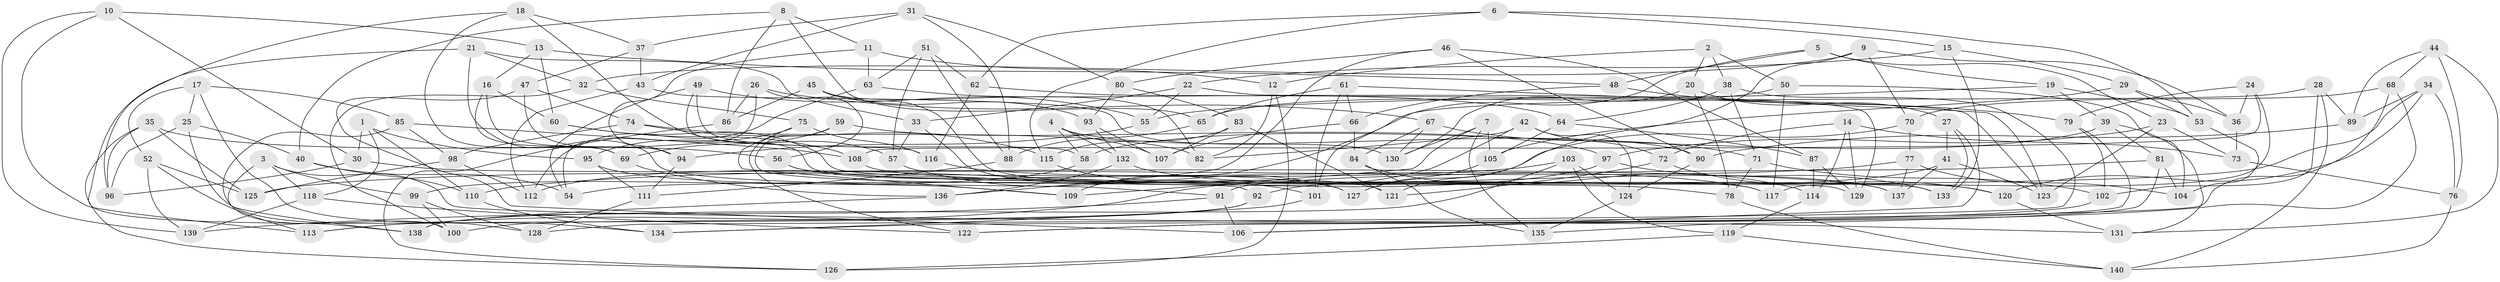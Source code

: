 // coarse degree distribution, {6: 0.611764705882353, 4: 0.3411764705882353, 5: 0.03529411764705882, 3: 0.011764705882352941}
// Generated by graph-tools (version 1.1) at 2025/52/02/27/25 19:52:29]
// undirected, 140 vertices, 280 edges
graph export_dot {
graph [start="1"]
  node [color=gray90,style=filled];
  1;
  2;
  3;
  4;
  5;
  6;
  7;
  8;
  9;
  10;
  11;
  12;
  13;
  14;
  15;
  16;
  17;
  18;
  19;
  20;
  21;
  22;
  23;
  24;
  25;
  26;
  27;
  28;
  29;
  30;
  31;
  32;
  33;
  34;
  35;
  36;
  37;
  38;
  39;
  40;
  41;
  42;
  43;
  44;
  45;
  46;
  47;
  48;
  49;
  50;
  51;
  52;
  53;
  54;
  55;
  56;
  57;
  58;
  59;
  60;
  61;
  62;
  63;
  64;
  65;
  66;
  67;
  68;
  69;
  70;
  71;
  72;
  73;
  74;
  75;
  76;
  77;
  78;
  79;
  80;
  81;
  82;
  83;
  84;
  85;
  86;
  87;
  88;
  89;
  90;
  91;
  92;
  93;
  94;
  95;
  96;
  97;
  98;
  99;
  100;
  101;
  102;
  103;
  104;
  105;
  106;
  107;
  108;
  109;
  110;
  111;
  112;
  113;
  114;
  115;
  116;
  117;
  118;
  119;
  120;
  121;
  122;
  123;
  124;
  125;
  126;
  127;
  128;
  129;
  130;
  131;
  132;
  133;
  134;
  135;
  136;
  137;
  138;
  139;
  140;
  1 -- 95;
  1 -- 30;
  1 -- 110;
  1 -- 118;
  2 -- 12;
  2 -- 38;
  2 -- 20;
  2 -- 50;
  3 -- 138;
  3 -- 131;
  3 -- 118;
  3 -- 99;
  4 -- 58;
  4 -- 107;
  4 -- 132;
  4 -- 90;
  5 -- 19;
  5 -- 48;
  5 -- 101;
  5 -- 23;
  6 -- 53;
  6 -- 62;
  6 -- 115;
  6 -- 15;
  7 -- 135;
  7 -- 105;
  7 -- 109;
  7 -- 130;
  8 -- 40;
  8 -- 86;
  8 -- 11;
  8 -- 65;
  9 -- 36;
  9 -- 121;
  9 -- 32;
  9 -- 70;
  10 -- 30;
  10 -- 13;
  10 -- 139;
  10 -- 113;
  11 -- 63;
  11 -- 94;
  11 -- 12;
  12 -- 82;
  12 -- 126;
  13 -- 60;
  13 -- 16;
  13 -- 48;
  14 -- 114;
  14 -- 72;
  14 -- 73;
  14 -- 129;
  15 -- 22;
  15 -- 133;
  15 -- 29;
  16 -- 94;
  16 -- 69;
  16 -- 60;
  17 -- 85;
  17 -- 25;
  17 -- 134;
  17 -- 52;
  18 -- 69;
  18 -- 57;
  18 -- 37;
  18 -- 96;
  19 -- 53;
  19 -- 39;
  19 -- 55;
  20 -- 78;
  20 -- 27;
  20 -- 130;
  21 -- 91;
  21 -- 33;
  21 -- 138;
  21 -- 32;
  22 -- 33;
  22 -- 129;
  22 -- 55;
  23 -- 97;
  23 -- 123;
  23 -- 73;
  24 -- 108;
  24 -- 79;
  24 -- 36;
  24 -- 117;
  25 -- 128;
  25 -- 96;
  25 -- 40;
  26 -- 56;
  26 -- 54;
  26 -- 67;
  26 -- 86;
  27 -- 106;
  27 -- 133;
  27 -- 41;
  28 -- 140;
  28 -- 109;
  28 -- 102;
  28 -- 89;
  29 -- 105;
  29 -- 53;
  29 -- 36;
  30 -- 96;
  30 -- 137;
  31 -- 88;
  31 -- 43;
  31 -- 80;
  31 -- 37;
  32 -- 75;
  32 -- 100;
  33 -- 121;
  33 -- 57;
  34 -- 89;
  34 -- 54;
  34 -- 76;
  34 -- 120;
  35 -- 126;
  35 -- 56;
  35 -- 96;
  35 -- 125;
  36 -- 73;
  37 -- 47;
  37 -- 43;
  38 -- 128;
  38 -- 71;
  38 -- 64;
  39 -- 58;
  39 -- 131;
  39 -- 81;
  40 -- 54;
  40 -- 110;
  41 -- 92;
  41 -- 123;
  41 -- 137;
  42 -- 82;
  42 -- 113;
  42 -- 124;
  42 -- 72;
  43 -- 130;
  43 -- 112;
  44 -- 76;
  44 -- 89;
  44 -- 68;
  44 -- 131;
  45 -- 86;
  45 -- 82;
  45 -- 93;
  45 -- 117;
  46 -- 90;
  46 -- 136;
  46 -- 80;
  46 -- 87;
  47 -- 74;
  47 -- 129;
  47 -- 106;
  48 -- 66;
  48 -- 79;
  49 -- 116;
  49 -- 58;
  49 -- 55;
  49 -- 54;
  50 -- 65;
  50 -- 117;
  50 -- 104;
  51 -- 57;
  51 -- 63;
  51 -- 62;
  51 -- 88;
  52 -- 139;
  52 -- 125;
  52 -- 113;
  53 -- 104;
  55 -- 94;
  56 -- 78;
  56 -- 127;
  57 -- 101;
  58 -- 99;
  59 -- 97;
  59 -- 92;
  59 -- 69;
  59 -- 122;
  60 -- 108;
  60 -- 133;
  61 -- 123;
  61 -- 66;
  61 -- 65;
  61 -- 101;
  62 -- 123;
  62 -- 116;
  63 -- 112;
  63 -- 64;
  64 -- 105;
  64 -- 87;
  65 -- 88;
  66 -- 107;
  66 -- 84;
  67 -- 84;
  67 -- 71;
  67 -- 130;
  68 -- 106;
  68 -- 70;
  68 -- 134;
  69 -- 136;
  70 -- 77;
  70 -- 127;
  71 -- 102;
  71 -- 78;
  72 -- 120;
  72 -- 121;
  73 -- 76;
  74 -- 115;
  74 -- 98;
  74 -- 82;
  75 -- 116;
  75 -- 95;
  75 -- 109;
  76 -- 140;
  77 -- 104;
  77 -- 137;
  77 -- 110;
  78 -- 140;
  79 -- 122;
  79 -- 102;
  80 -- 93;
  80 -- 83;
  81 -- 104;
  81 -- 91;
  81 -- 135;
  83 -- 121;
  83 -- 115;
  83 -- 107;
  84 -- 135;
  84 -- 114;
  85 -- 100;
  85 -- 98;
  85 -- 108;
  86 -- 126;
  87 -- 114;
  87 -- 129;
  88 -- 111;
  89 -- 90;
  90 -- 124;
  91 -- 139;
  91 -- 106;
  92 -- 113;
  92 -- 100;
  93 -- 107;
  93 -- 132;
  94 -- 111;
  95 -- 109;
  95 -- 111;
  97 -- 112;
  97 -- 133;
  98 -- 112;
  98 -- 125;
  99 -- 100;
  99 -- 128;
  101 -- 134;
  102 -- 122;
  103 -- 138;
  103 -- 119;
  103 -- 124;
  103 -- 125;
  105 -- 127;
  108 -- 120;
  110 -- 134;
  111 -- 128;
  114 -- 119;
  115 -- 127;
  116 -- 117;
  118 -- 122;
  118 -- 139;
  119 -- 140;
  119 -- 126;
  120 -- 131;
  124 -- 135;
  132 -- 136;
  132 -- 137;
  136 -- 138;
}
